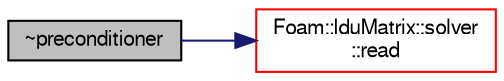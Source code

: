 digraph "~preconditioner"
{
  bgcolor="transparent";
  edge [fontname="FreeSans",fontsize="10",labelfontname="FreeSans",labelfontsize="10"];
  node [fontname="FreeSans",fontsize="10",shape=record];
  rankdir="LR";
  Node342 [label="~preconditioner",height=0.2,width=0.4,color="black", fillcolor="grey75", style="filled", fontcolor="black"];
  Node342 -> Node343 [color="midnightblue",fontsize="10",style="solid",fontname="FreeSans"];
  Node343 [label="Foam::lduMatrix::solver\l::read",height=0.2,width=0.4,color="red",URL="$a26886.html#aa9b8764750bd9ff67ca32b6551dc7847",tooltip="Read and reset the solver parameters from the given stream. "];
}

